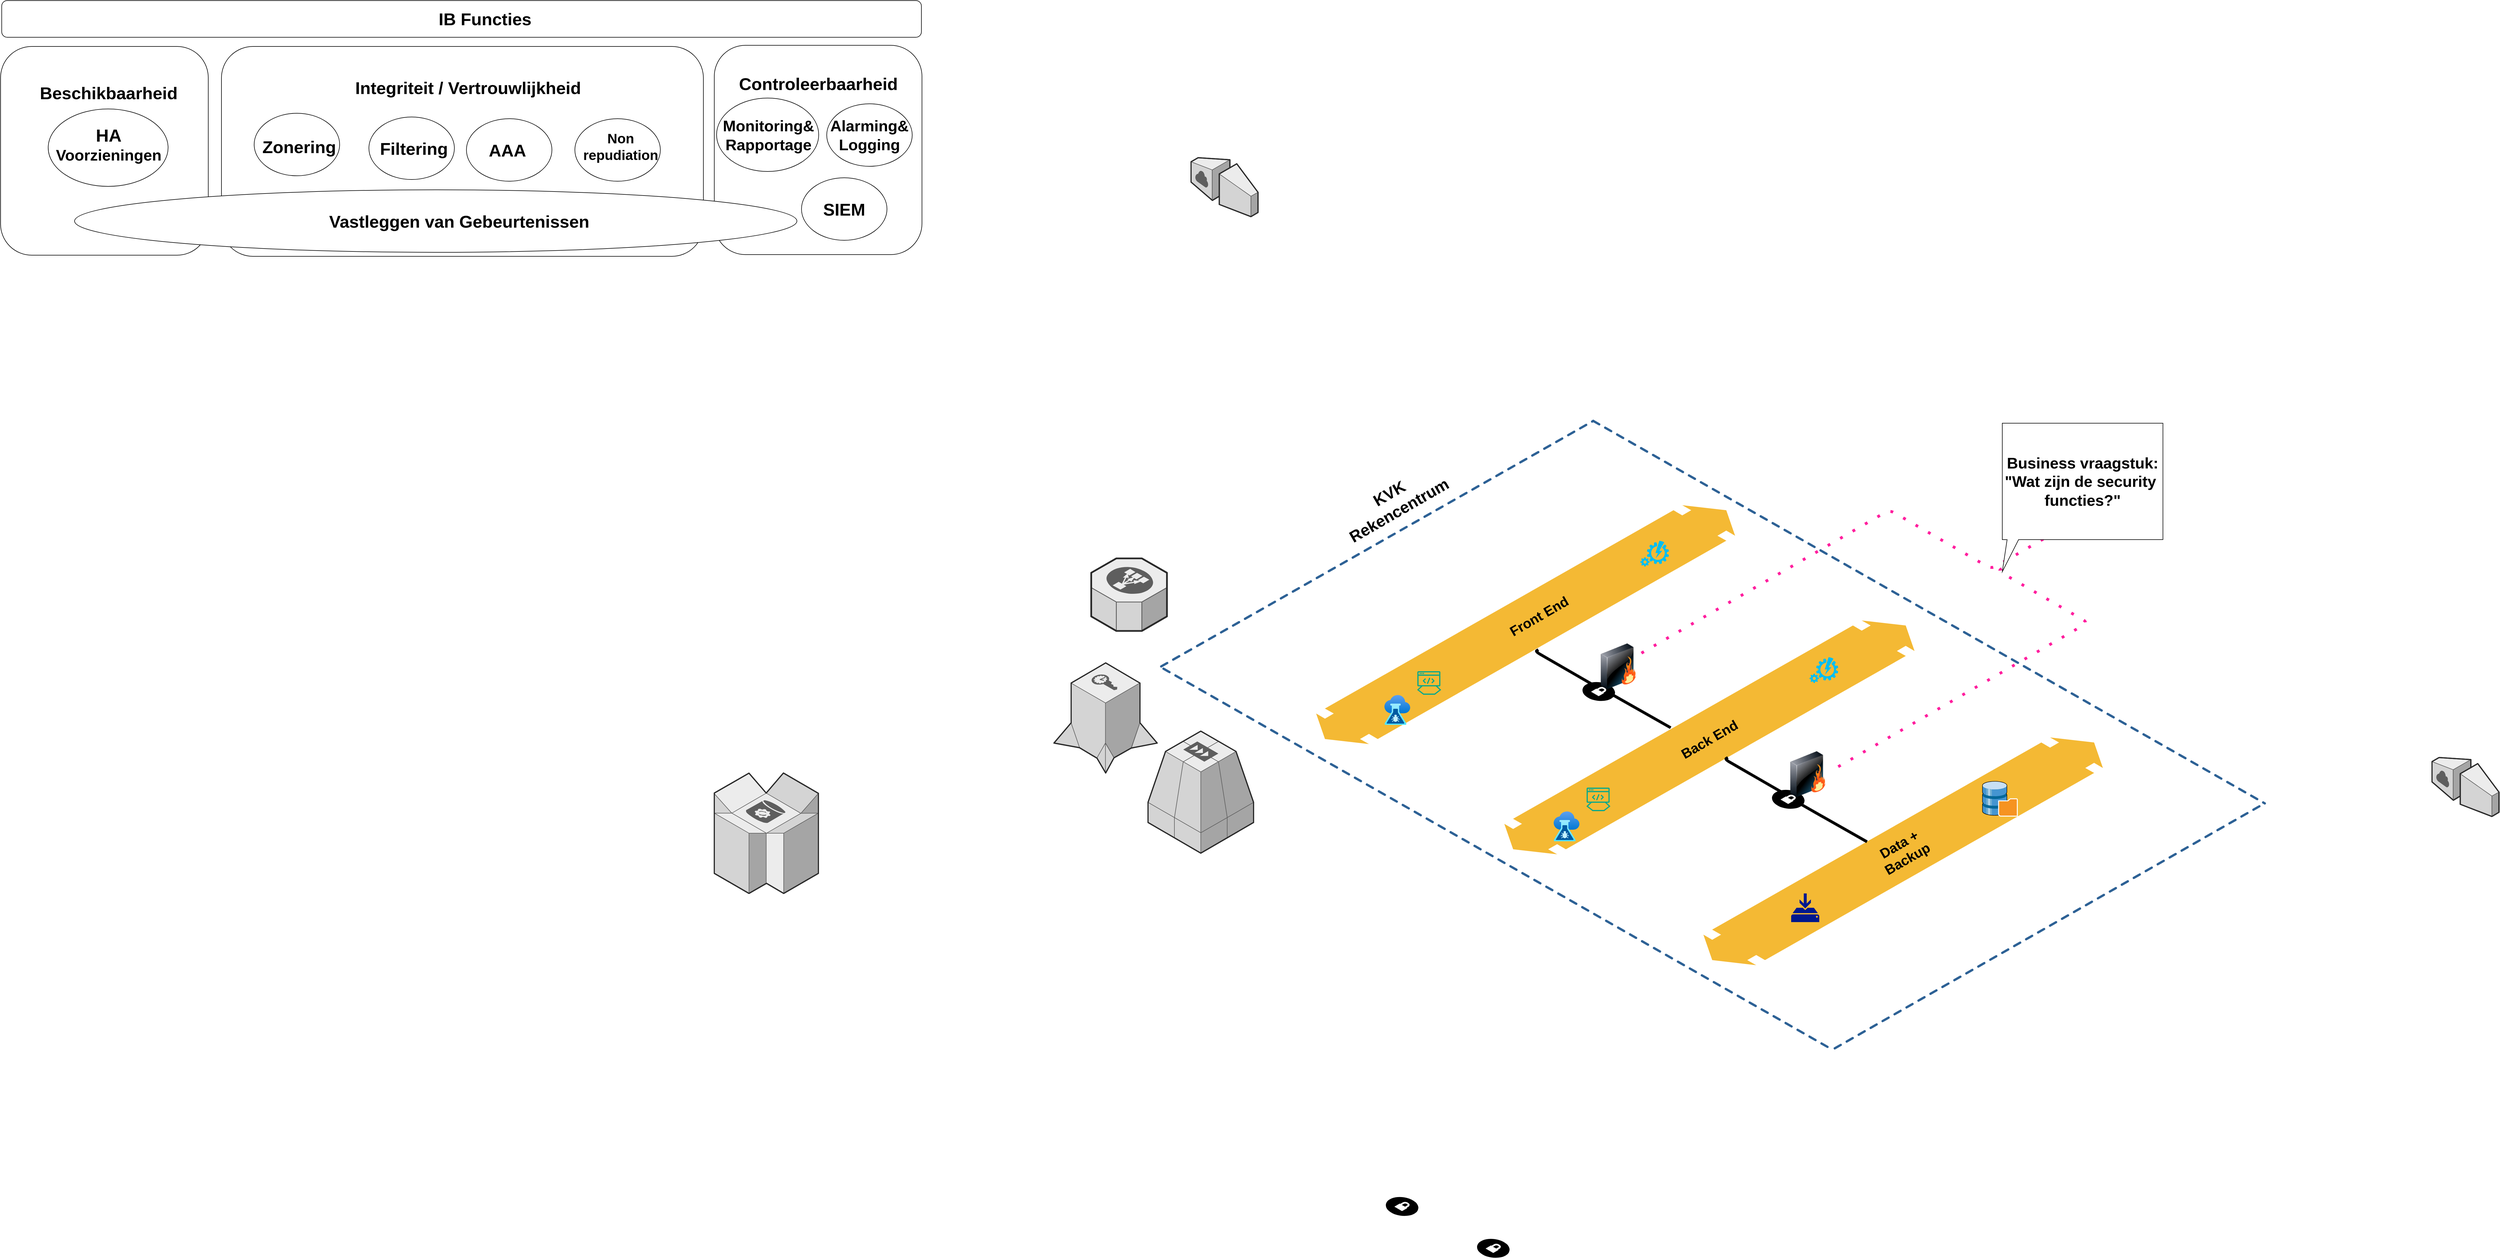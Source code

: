 <mxfile version="22.0.8" type="github">
  <diagram name="Page-1" id="aaaa8250-4180-3840-79b5-4cada1eebb92">
    <mxGraphModel dx="4963" dy="2006" grid="0" gridSize="10" guides="1" tooltips="1" connect="1" arrows="1" fold="1" page="0" pageScale="1" pageWidth="850" pageHeight="1100" background="none" math="0" shadow="0">
      <root>
        <mxCell id="0" />
        <mxCell id="1" parent="0" />
        <mxCell id="d5ac148becb70bc-7" value="" style="verticalLabelPosition=bottom;html=1;verticalAlign=top;strokeWidth=1;dashed=0;shape=mxgraph.aws3d.flatDoubleEdge;fillColor=#A62495;aspect=fixed;rounded=1;shadow=0;comic=0;fontFamily=Verdana;fontSize=12;flipV=1;strokeColor=#9673a6;" parent="1" vertex="1">
          <mxGeometry x="1032" y="1116" width="696.38" height="397.08" as="geometry" />
        </mxCell>
        <mxCell id="1a8abee3a6cfdf20-38" value="" style="verticalLabelPosition=bottom;html=1;verticalAlign=top;strokeWidth=1;dashed=0;shape=mxgraph.aws3d.flatDoubleEdge;fillColor=#d5e8d4;aspect=fixed;rounded=1;shadow=0;comic=0;fontFamily=Verdana;fontSize=12;flipV=1;strokeColor=#82b366;" parent="1" vertex="1">
          <mxGeometry x="685" y="912" width="715.06" height="407.79" as="geometry" />
        </mxCell>
        <mxCell id="1a8abee3a6cfdf20-28" value="" style="verticalLabelPosition=bottom;html=1;verticalAlign=top;strokeWidth=1;dashed=0;shape=mxgraph.aws3d.flatDoubleEdge;fillColor=#A62495;aspect=fixed;rounded=1;shadow=0;comic=0;fontFamily=Verdana;fontSize=12;flipV=1;" parent="1" vertex="1">
          <mxGeometry x="357" y="711" width="730.29" height="416.49" as="geometry" />
        </mxCell>
        <mxCell id="1a8abee3a6cfdf20-3" value="" style="edgeStyle=isometricEdgeStyle;endArrow=none;html=1;labelBackgroundColor=none;strokeWidth=5;fontFamily=Verdana;fontSize=12" parent="1" source="1a8abee3a6cfdf20-1" edge="1">
          <mxGeometry width="50" height="100" relative="1" as="geometry">
            <mxPoint x="975" y="1099" as="sourcePoint" />
            <mxPoint x="744.37" y="963" as="targetPoint" />
            <Array as="points" />
          </mxGeometry>
        </mxCell>
        <mxCell id="1a8abee3a6cfdf20-4" value="" style="verticalLabelPosition=bottom;html=1;verticalAlign=top;strokeWidth=1;dashed=0;shape=mxgraph.aws3d.dynamoDb;fillColor=#ECECEC;strokeColor=#5E5E5E;aspect=fixed;rounded=1;shadow=0;comic=0;fontSize=12" parent="1" vertex="1">
          <mxGeometry x="-692" y="1178" width="181.5" height="210" as="geometry" />
        </mxCell>
        <mxCell id="1a8abee3a6cfdf20-5" value="" style="edgeStyle=isometricEdgeStyle;endArrow=none;html=1;labelBackgroundColor=none;strokeColor=#FF1F9E;strokeWidth=5;fontFamily=Verdana;fontSize=12;dashed=1;dashPattern=1 4;entryX=0;entryY=0;entryDx=104.37;entryDy=183;entryPerimeter=0;" parent="1" source="I04fydQBAytHWi5Aiypt-9" target="I04fydQBAytHWi5Aiypt-27" edge="1">
          <mxGeometry width="50" height="100" relative="1" as="geometry">
            <mxPoint x="1383" y="703.06" as="sourcePoint" />
            <mxPoint x="1649" y="764" as="targetPoint" />
            <Array as="points">
              <mxPoint x="1420" y="756" />
            </Array>
          </mxGeometry>
        </mxCell>
        <mxCell id="1a8abee3a6cfdf20-9" value="" style="verticalLabelPosition=bottom;html=1;verticalAlign=top;strokeWidth=1;dashed=0;shape=mxgraph.aws3d.internetGateway;fillColor=#ECECEC;strokeColor=#5E5E5E;aspect=fixed;rounded=1;shadow=0;comic=0;fontSize=12;flipH=1;flipV=0;" parent="1" vertex="1">
          <mxGeometry x="139" y="105" width="116.7" height="102.8" as="geometry" />
        </mxCell>
        <mxCell id="1a8abee3a6cfdf20-11" value="" style="verticalLabelPosition=bottom;html=1;verticalAlign=top;strokeWidth=1;dashed=0;shape=mxgraph.aws3d.internetGateway;fillColor=#ECECEC;strokeColor=#5E5E5E;aspect=fixed;rounded=1;shadow=0;comic=0;fontSize=12;flipH=1;flipV=0;" parent="1" vertex="1">
          <mxGeometry x="2302" y="1151" width="116.7" height="102.8" as="geometry" />
        </mxCell>
        <mxCell id="d5ac148becb70bc-8" value="" style="verticalLabelPosition=bottom;html=1;verticalAlign=top;strokeWidth=1;dashed=0;shape=mxgraph.aws3d.dashedArrowlessEdge;aspect=fixed;rounded=1;shadow=0;comic=0;fontFamily=Verdana;fontSize=12" parent="1" vertex="1">
          <mxGeometry x="840" y="564" width="1170.52" height="667" as="geometry" />
        </mxCell>
        <mxCell id="d5ac148becb70bc-9" value="" style="verticalLabelPosition=bottom;html=1;verticalAlign=top;strokeWidth=1;dashed=0;shape=mxgraph.aws3d.dashedArrowlessEdge;aspect=fixed;rounded=1;shadow=0;comic=0;fontFamily=Verdana;fontSize=12" parent="1" vertex="1">
          <mxGeometry x="91" y="996.11" width="1163.31" height="662.89" as="geometry" />
        </mxCell>
        <mxCell id="d5ac148becb70bc-10" value="" style="verticalLabelPosition=bottom;html=1;verticalAlign=top;strokeWidth=1;dashed=0;shape=mxgraph.aws3d.dashedArrowlessEdge;fillColor=#000000;aspect=fixed;rounded=1;shadow=0;comic=0;fontFamily=Verdana;fontSize=12;fontColor=#000000;flipV=1;" parent="1" vertex="1">
          <mxGeometry x="87" y="564" width="753" height="428.12" as="geometry" />
        </mxCell>
        <mxCell id="d5ac148becb70bc-12" value="" style="verticalLabelPosition=bottom;html=1;verticalAlign=top;strokeWidth=1;dashed=0;shape=mxgraph.aws3d.dashedArrowlessEdge;aspect=fixed;rounded=1;shadow=0;comic=0;fontFamily=Verdana;fontSize=12;flipV=1;" parent="1" vertex="1">
          <mxGeometry x="1261" y="1232" width="747.23" height="426.13" as="geometry" />
        </mxCell>
        <mxCell id="1a8abee3a6cfdf20-2" value="" style="verticalLabelPosition=bottom;html=1;verticalAlign=top;strokeWidth=1;dashed=0;shape=mxgraph.aws3d.secureConnection;fillColor=#000000;strokeColor=#ffffff;aspect=fixed;rounded=1;shadow=0;comic=0;fontSize=12" parent="1" vertex="1">
          <mxGeometry x="478.24" y="1917" width="57.0" height="34" as="geometry" />
        </mxCell>
        <mxCell id="d5ac148becb70bc-14" value="" style="edgeStyle=isometricEdgeStyle;endArrow=none;html=1;labelBackgroundColor=none;strokeWidth=5;fontFamily=Verdana;fontSize=12;dashed=1;dashPattern=1 4;strokeColor=#FF1F9E;" parent="1" edge="1">
          <mxGeometry width="50" height="100" relative="1" as="geometry">
            <mxPoint x="1267" y="1167.02" as="sourcePoint" />
            <mxPoint x="1555" y="820" as="targetPoint" />
            <Array as="points">
              <mxPoint x="1644" y="882" />
            </Array>
          </mxGeometry>
        </mxCell>
        <mxCell id="d5ac148becb70bc-16" value="" style="verticalLabelPosition=bottom;html=1;verticalAlign=top;strokeWidth=1;dashed=0;shape=mxgraph.aws3d.secureConnection;fillColor=#000000;strokeColor=#ffffff;aspect=fixed;rounded=1;shadow=0;comic=0;fontSize=12" parent="1" vertex="1">
          <mxGeometry x="637.24" y="1990" width="57.0" height="34" as="geometry" />
        </mxCell>
        <mxCell id="I04fydQBAytHWi5Aiypt-1" value="&lt;b&gt;&lt;font style=&quot;font-size: 24px;&quot;&gt;Data + Backup&lt;/font&gt;&lt;/b&gt;" style="text;strokeColor=none;align=center;fillColor=none;html=1;verticalAlign=middle;whiteSpace=wrap;rounded=0;rotation=-30;" parent="1" vertex="1">
          <mxGeometry x="1298.19" y="1299.54" width="164" height="30" as="geometry" />
        </mxCell>
        <mxCell id="I04fydQBAytHWi5Aiypt-2" value="&lt;b&gt;&lt;font style=&quot;font-size: 28px;&quot;&gt;KVK Rekencentrum&lt;/font&gt;&lt;/b&gt;" style="text;strokeColor=none;align=center;fillColor=none;html=1;verticalAlign=middle;whiteSpace=wrap;rounded=0;rotation=-30;" parent="1" vertex="1">
          <mxGeometry x="411" y="690" width="164" height="30" as="geometry" />
        </mxCell>
        <mxCell id="I04fydQBAytHWi5Aiypt-3" value="&lt;b&gt;&lt;font style=&quot;font-size: 24px;&quot;&gt;Back End&lt;/font&gt;&lt;/b&gt;" style="text;strokeColor=none;align=center;fillColor=none;html=1;verticalAlign=middle;whiteSpace=wrap;rounded=0;rotation=-30;" parent="1" vertex="1">
          <mxGeometry x="960.53" y="1105" width="164" height="30" as="geometry" />
        </mxCell>
        <mxCell id="I04fydQBAytHWi5Aiypt-4" value="" style="verticalLabelPosition=bottom;html=1;verticalAlign=top;strokeWidth=1;align=center;outlineConnect=0;dashed=0;outlineConnect=0;shape=mxgraph.aws3d.securityTokenService;fillColor=#ECECEC;strokeColor=#5E5E5E;aspect=fixed;" parent="1" vertex="1">
          <mxGeometry x="-100" y="986" width="180" height="192" as="geometry" />
        </mxCell>
        <mxCell id="I04fydQBAytHWi5Aiypt-5" value="" style="verticalLabelPosition=bottom;html=1;verticalAlign=top;strokeWidth=1;align=center;outlineConnect=0;dashed=0;outlineConnect=0;shape=mxgraph.aws3d.elasticLoadBalancing;fillColor=#ECECEC;strokeColor=#5E5E5E;aspect=fixed;" parent="1" vertex="1">
          <mxGeometry x="-35" y="803.75" width="132" height="126.5" as="geometry" />
        </mxCell>
        <mxCell id="I04fydQBAytHWi5Aiypt-6" value="" style="edgeStyle=isometricEdgeStyle;endArrow=none;html=1;labelBackgroundColor=none;strokeWidth=5;fontFamily=Verdana;fontSize=12" parent="1" target="1a8abee3a6cfdf20-1" edge="1">
          <mxGeometry width="50" height="100" relative="1" as="geometry">
            <mxPoint x="975" y="1099" as="sourcePoint" />
            <mxPoint x="744.37" y="963" as="targetPoint" />
            <Array as="points">
              <mxPoint x="876.19" y="1043" />
            </Array>
          </mxGeometry>
        </mxCell>
        <mxCell id="1a8abee3a6cfdf20-1" value="" style="verticalLabelPosition=bottom;html=1;verticalAlign=top;strokeWidth=1;dashed=0;shape=mxgraph.aws3d.secureConnection;fillColor=#000000;strokeColor=#ffffff;aspect=fixed;rounded=1;shadow=0;comic=0;fontSize=12" parent="1" vertex="1">
          <mxGeometry x="821" y="1019" width="57.0" height="34" as="geometry" />
        </mxCell>
        <mxCell id="I04fydQBAytHWi5Aiypt-9" value="" style="image;html=1;image=img/lib/clip_art/networking/Firewall_128x128.png;rotation=0;" parent="1" vertex="1">
          <mxGeometry x="844" y="952" width="80" height="80" as="geometry" />
        </mxCell>
        <mxCell id="I04fydQBAytHWi5Aiypt-10" value="" style="edgeStyle=isometricEdgeStyle;endArrow=none;html=1;labelBackgroundColor=none;strokeWidth=5;fontFamily=Verdana;fontSize=12" parent="1" source="I04fydQBAytHWi5Aiypt-11" edge="1">
          <mxGeometry width="50" height="100" relative="1" as="geometry">
            <mxPoint x="1305.31" y="1287" as="sourcePoint" />
            <mxPoint x="1074.68" y="1151" as="targetPoint" />
            <Array as="points" />
          </mxGeometry>
        </mxCell>
        <mxCell id="I04fydQBAytHWi5Aiypt-11" value="" style="verticalLabelPosition=bottom;html=1;verticalAlign=top;strokeWidth=1;dashed=0;shape=mxgraph.aws3d.secureConnection;fillColor=#000000;strokeColor=#ffffff;aspect=fixed;rounded=1;shadow=0;comic=0;fontSize=12" parent="1" vertex="1">
          <mxGeometry x="1151.31" y="1207" width="57.0" height="34" as="geometry" />
        </mxCell>
        <mxCell id="I04fydQBAytHWi5Aiypt-12" value="" style="image;html=1;image=img/lib/clip_art/networking/Firewall_128x128.png;rotation=0;" parent="1" vertex="1">
          <mxGeometry x="1174.31" y="1140" width="80" height="80" as="geometry" />
        </mxCell>
        <mxCell id="I04fydQBAytHWi5Aiypt-13" value="" style="edgeStyle=isometricEdgeStyle;endArrow=none;html=1;labelBackgroundColor=none;strokeWidth=5;fontFamily=Verdana;fontSize=12" parent="1" edge="1">
          <mxGeometry width="50" height="100" relative="1" as="geometry">
            <mxPoint x="1317.19" y="1297.89" as="sourcePoint" />
            <mxPoint x="1206" y="1227" as="targetPoint" />
            <Array as="points">
              <mxPoint x="1218.38" y="1241.89" />
            </Array>
          </mxGeometry>
        </mxCell>
        <mxCell id="I04fydQBAytHWi5Aiypt-14" value="" style="shape=image;html=1;verticalAlign=top;verticalLabelPosition=bottom;labelBackgroundColor=#ffffff;imageAspect=0;aspect=fixed;image=https://cdn1.iconfinder.com/data/icons/unicons-line-vol-3/24/file-question-128.png" parent="1" vertex="1">
          <mxGeometry x="105" y="737" width="128" height="128" as="geometry" />
        </mxCell>
        <mxCell id="I04fydQBAytHWi5Aiypt-15" value="" style="image;aspect=fixed;html=1;points=[];align=center;fontSize=12;image=img/lib/azure2/devops/CloudTest.svg;" parent="1" vertex="1">
          <mxGeometry x="476" y="1042" width="44.96" height="52" as="geometry" />
        </mxCell>
        <mxCell id="I04fydQBAytHWi5Aiypt-16" value="" style="verticalLabelPosition=bottom;html=1;verticalAlign=top;align=center;strokeColor=none;fillColor=#00BEF2;shape=mxgraph.azure.automation;pointerEvents=1;" parent="1" vertex="1">
          <mxGeometry x="922" y="773" width="50" height="45" as="geometry" />
        </mxCell>
        <mxCell id="I04fydQBAytHWi5Aiypt-17" value="" style="shape=image;html=1;verticalAlign=top;verticalLabelPosition=bottom;labelBackgroundColor=#ffffff;imageAspect=0;aspect=fixed;image=https://cdn4.iconfinder.com/data/icons/essentials-74/24/040_-_Tick-128.png" parent="1" vertex="1">
          <mxGeometry x="587" y="971.55" width="40.89" height="40.89" as="geometry" />
        </mxCell>
        <mxCell id="I04fydQBAytHWi5Aiypt-18" value="" style="sketch=0;outlineConnect=0;fontColor=#232F3E;gradientColor=none;fillColor=#01A88D;strokeColor=none;dashed=0;verticalLabelPosition=bottom;verticalAlign=top;align=center;html=1;fontSize=12;fontStyle=0;aspect=fixed;shape=mxgraph.aws4.mainframe_modernization_developer;" parent="1" vertex="1">
          <mxGeometry x="533" y="1000" width="42" height="42" as="geometry" />
        </mxCell>
        <mxCell id="I04fydQBAytHWi5Aiypt-19" value="" style="sketch=0;aspect=fixed;pointerEvents=1;shadow=0;dashed=0;html=1;strokeColor=none;labelPosition=center;verticalLabelPosition=bottom;verticalAlign=top;align=center;fillColor=#00188D;shape=mxgraph.mscae.enterprise.backup_local" parent="1" vertex="1">
          <mxGeometry x="1185" y="1388" width="49" height="50" as="geometry" />
        </mxCell>
        <mxCell id="I04fydQBAytHWi5Aiypt-20" value="" style="shadow=0;dashed=0;html=1;labelPosition=center;verticalLabelPosition=bottom;verticalAlign=top;align=center;outlineConnect=0;shape=mxgraph.veeam.3d.backup_repository;" parent="1" vertex="1">
          <mxGeometry x="1518" y="1192" width="62" height="62" as="geometry" />
        </mxCell>
        <mxCell id="I04fydQBAytHWi5Aiypt-21" value="" style="image;aspect=fixed;html=1;points=[];align=center;fontSize=12;image=img/lib/azure2/devops/CloudTest.svg;" parent="1" vertex="1">
          <mxGeometry x="771" y="1245" width="44.96" height="52" as="geometry" />
        </mxCell>
        <mxCell id="I04fydQBAytHWi5Aiypt-22" value="" style="sketch=0;outlineConnect=0;fontColor=#232F3E;gradientColor=none;fillColor=#01A88D;strokeColor=none;dashed=0;verticalLabelPosition=bottom;verticalAlign=top;align=center;html=1;fontSize=12;fontStyle=0;aspect=fixed;shape=mxgraph.aws4.mainframe_modernization_developer;" parent="1" vertex="1">
          <mxGeometry x="828" y="1203" width="42" height="42" as="geometry" />
        </mxCell>
        <mxCell id="I04fydQBAytHWi5Aiypt-23" value="" style="shape=image;html=1;verticalAlign=top;verticalLabelPosition=bottom;labelBackgroundColor=#ffffff;imageAspect=0;aspect=fixed;image=https://cdn4.iconfinder.com/data/icons/essentials-74/24/040_-_Tick-128.png" parent="1" vertex="1">
          <mxGeometry x="882" y="1174.55" width="40.89" height="40.89" as="geometry" />
        </mxCell>
        <mxCell id="I04fydQBAytHWi5Aiypt-24" value="" style="verticalLabelPosition=bottom;html=1;verticalAlign=top;align=center;strokeColor=none;fillColor=#00BEF2;shape=mxgraph.azure.automation;pointerEvents=1;" parent="1" vertex="1">
          <mxGeometry x="1217" y="976" width="50" height="45" as="geometry" />
        </mxCell>
        <mxCell id="I04fydQBAytHWi5Aiypt-25" value="&lt;b&gt;&lt;font style=&quot;font-size: 24px;&quot;&gt;Front End&lt;/font&gt;&lt;/b&gt;" style="text;strokeColor=none;align=center;fillColor=none;html=1;verticalAlign=middle;whiteSpace=wrap;rounded=0;rotation=-30;" parent="1" vertex="1">
          <mxGeometry x="664" y="890" width="164" height="30" as="geometry" />
        </mxCell>
        <mxCell id="I04fydQBAytHWi5Aiypt-26" value="" style="verticalLabelPosition=bottom;html=1;verticalAlign=top;strokeWidth=1;align=center;outlineConnect=0;dashed=0;outlineConnect=0;shape=mxgraph.aws3d.sqs;fillColor=#ECECEC;strokeColor=#5E5E5E;aspect=fixed;" parent="1" vertex="1">
          <mxGeometry x="64" y="1105" width="184" height="212.75" as="geometry" />
        </mxCell>
        <mxCell id="I04fydQBAytHWi5Aiypt-27" value="&lt;font style=&quot;font-size: 27px;&quot;&gt;&lt;b style=&quot;font-size: 27px;&quot;&gt;Business vraagstuk:&lt;br style=&quot;font-size: 27px;&quot;&gt;&quot;Wat zijn de security&amp;nbsp; functies?&quot;&lt;/b&gt;&lt;br style=&quot;font-size: 27px;&quot;&gt;&lt;/font&gt;" style="shape=callout;whiteSpace=wrap;html=1;perimeter=calloutPerimeter;position2=0;fontSize=27;size=56;position=0.03;" parent="1" vertex="1">
          <mxGeometry x="1553" y="568" width="280" height="259" as="geometry" />
        </mxCell>
        <mxCell id="_FymvahWyx7S4mhsMVnn-1" value="" style="rounded=1;whiteSpace=wrap;html=1;" vertex="1" parent="1">
          <mxGeometry x="-1934" y="-169" width="1603" height="64" as="geometry" />
        </mxCell>
        <mxCell id="_FymvahWyx7S4mhsMVnn-2" value="" style="rounded=1;whiteSpace=wrap;html=1;" vertex="1" parent="1">
          <mxGeometry x="-1936" y="-89" width="362" height="364" as="geometry" />
        </mxCell>
        <mxCell id="_FymvahWyx7S4mhsMVnn-3" value="" style="rounded=1;whiteSpace=wrap;html=1;" vertex="1" parent="1">
          <mxGeometry x="-1551" y="-89" width="840" height="366" as="geometry" />
        </mxCell>
        <mxCell id="_FymvahWyx7S4mhsMVnn-4" value="" style="rounded=1;whiteSpace=wrap;html=1;" vertex="1" parent="1">
          <mxGeometry x="-692" y="-91" width="362" height="365" as="geometry" />
        </mxCell>
        <mxCell id="_FymvahWyx7S4mhsMVnn-5" value="&lt;font style=&quot;font-size: 30px;&quot;&gt;&lt;b&gt;IB Functies&lt;/b&gt;&lt;br&gt;&lt;/font&gt;" style="text;strokeColor=none;align=center;fillColor=none;html=1;verticalAlign=middle;whiteSpace=wrap;rounded=0;" vertex="1" parent="1">
          <mxGeometry x="-1187" y="-152" width="191" height="30" as="geometry" />
        </mxCell>
        <mxCell id="_FymvahWyx7S4mhsMVnn-6" value="&lt;font style=&quot;font-size: 30px;&quot;&gt;&lt;b&gt;Integriteit / Vertrouwlijkheid&lt;br&gt;&lt;/b&gt;&lt;/font&gt;" style="text;strokeColor=none;align=center;fillColor=none;html=1;verticalAlign=middle;whiteSpace=wrap;rounded=0;strokeWidth=33;" vertex="1" parent="1">
          <mxGeometry x="-1337" y="-32" width="432" height="30" as="geometry" />
        </mxCell>
        <mxCell id="_FymvahWyx7S4mhsMVnn-7" value="&lt;font style=&quot;font-size: 30px;&quot;&gt;&lt;b&gt;Beschikbaarheid&lt;br&gt;&lt;/b&gt;&lt;/font&gt;" style="text;strokeColor=none;align=center;fillColor=none;html=1;verticalAlign=middle;whiteSpace=wrap;rounded=0;" vertex="1" parent="1">
          <mxGeometry x="-1843" y="-23" width="191" height="30" as="geometry" />
        </mxCell>
        <mxCell id="_FymvahWyx7S4mhsMVnn-8" value="&lt;font style=&quot;font-size: 30px;&quot;&gt;&lt;b&gt;Controleerbaarheid&lt;br&gt;&lt;/b&gt;&lt;/font&gt;" style="text;strokeColor=none;align=center;fillColor=none;html=1;verticalAlign=middle;whiteSpace=wrap;rounded=0;strokeWidth=33;" vertex="1" parent="1">
          <mxGeometry x="-660.5" y="-39" width="299" height="30" as="geometry" />
        </mxCell>
        <mxCell id="_FymvahWyx7S4mhsMVnn-10" value="" style="ellipse;whiteSpace=wrap;html=1;" vertex="1" parent="1">
          <mxGeometry x="-1853" y="20" width="209" height="135" as="geometry" />
        </mxCell>
        <mxCell id="_FymvahWyx7S4mhsMVnn-11" value="" style="ellipse;whiteSpace=wrap;html=1;" vertex="1" parent="1">
          <mxGeometry x="-1294" y="34" width="149" height="109" as="geometry" />
        </mxCell>
        <mxCell id="_FymvahWyx7S4mhsMVnn-12" value="" style="ellipse;whiteSpace=wrap;html=1;" vertex="1" parent="1">
          <mxGeometry x="-1124" y="37" width="149" height="109" as="geometry" />
        </mxCell>
        <mxCell id="_FymvahWyx7S4mhsMVnn-13" value="" style="ellipse;whiteSpace=wrap;html=1;" vertex="1" parent="1">
          <mxGeometry x="-935" y="37" width="149" height="109" as="geometry" />
        </mxCell>
        <mxCell id="_FymvahWyx7S4mhsMVnn-16" value="&lt;font style=&quot;font-size: 30px;&quot;&gt;&lt;b&gt;Filtering&lt;/b&gt;&lt;/font&gt;" style="text;strokeColor=none;align=center;fillColor=none;html=1;verticalAlign=middle;whiteSpace=wrap;rounded=0;" vertex="1" parent="1">
          <mxGeometry x="-1311" y="73.5" width="191" height="30" as="geometry" />
        </mxCell>
        <mxCell id="_FymvahWyx7S4mhsMVnn-17" value="&lt;font size=&quot;1&quot;&gt;&lt;b style=&quot;font-size: 30px;&quot;&gt;AAA&lt;/b&gt;&lt;/font&gt;" style="text;strokeColor=none;align=center;fillColor=none;html=1;verticalAlign=middle;whiteSpace=wrap;rounded=0;" vertex="1" parent="1">
          <mxGeometry x="-1148" y="77" width="191" height="30" as="geometry" />
        </mxCell>
        <mxCell id="_FymvahWyx7S4mhsMVnn-18" value="&lt;font size=&quot;1&quot;&gt;&lt;b style=&quot;font-size: 31px;&quot;&gt;HA&lt;/b&gt;&lt;/font&gt; &lt;font style=&quot;font-size: 27px;&quot;&gt;&lt;b&gt;Voorzieningen&lt;/b&gt;&lt;br&gt;&lt;/font&gt;" style="text;strokeColor=none;align=center;fillColor=none;html=1;verticalAlign=middle;whiteSpace=wrap;rounded=0;" vertex="1" parent="1">
          <mxGeometry x="-1843" y="67" width="191" height="30" as="geometry" />
        </mxCell>
        <mxCell id="_FymvahWyx7S4mhsMVnn-19" value="" style="ellipse;whiteSpace=wrap;html=1;" vertex="1" parent="1">
          <mxGeometry x="-1494" y="27.5" width="149" height="109" as="geometry" />
        </mxCell>
        <mxCell id="_FymvahWyx7S4mhsMVnn-14" value="&lt;font style=&quot;font-size: 30px;&quot;&gt;&lt;b&gt;Zonering&lt;br&gt;&lt;/b&gt;&lt;/font&gt;" style="text;strokeColor=none;align=center;fillColor=none;html=1;verticalAlign=middle;whiteSpace=wrap;rounded=0;" vertex="1" parent="1">
          <mxGeometry x="-1511" y="71" width="191" height="30" as="geometry" />
        </mxCell>
        <mxCell id="_FymvahWyx7S4mhsMVnn-20" value="" style="ellipse;whiteSpace=wrap;html=1;" vertex="1" parent="1">
          <mxGeometry x="-1807" y="161" width="1259" height="109" as="geometry" />
        </mxCell>
        <mxCell id="_FymvahWyx7S4mhsMVnn-21" value="&lt;font size=&quot;1&quot;&gt;&lt;b style=&quot;font-size: 30px;&quot;&gt;Vastleggen van Gebeurtenissen&lt;br&gt;&lt;/b&gt;&lt;/font&gt;" style="text;strokeColor=none;align=center;fillColor=none;html=1;verticalAlign=middle;whiteSpace=wrap;rounded=0;" vertex="1" parent="1">
          <mxGeometry x="-1382" y="200.5" width="491" height="30" as="geometry" />
        </mxCell>
        <mxCell id="_FymvahWyx7S4mhsMVnn-22" value="" style="ellipse;whiteSpace=wrap;html=1;" vertex="1" parent="1">
          <mxGeometry x="-688" y="1" width="178" height="128" as="geometry" />
        </mxCell>
        <mxCell id="_FymvahWyx7S4mhsMVnn-23" value="" style="ellipse;whiteSpace=wrap;html=1;" vertex="1" parent="1">
          <mxGeometry x="-496" y="11" width="149" height="109" as="geometry" />
        </mxCell>
        <mxCell id="_FymvahWyx7S4mhsMVnn-24" value="&lt;font style=&quot;font-size: 30px;&quot;&gt;&lt;b&gt;SIEM&lt;/b&gt;&lt;/font&gt;" style="ellipse;whiteSpace=wrap;html=1;" vertex="1" parent="1">
          <mxGeometry x="-540" y="140" width="149" height="109" as="geometry" />
        </mxCell>
        <mxCell id="_FymvahWyx7S4mhsMVnn-25" value="&lt;div style=&quot;font-size: 27px;&quot;&gt;&lt;font style=&quot;font-size: 27px;&quot;&gt;&lt;b&gt;Monitoring&amp;amp;&lt;/b&gt;&lt;/font&gt;&lt;/div&gt;&lt;div style=&quot;font-size: 27px;&quot;&gt;&lt;font style=&quot;font-size: 27px;&quot;&gt;&lt;b&gt;Rapportage&lt;br&gt;&lt;/b&gt;&lt;/font&gt;&lt;/div&gt;" style="text;strokeColor=none;align=center;fillColor=none;html=1;verticalAlign=middle;whiteSpace=wrap;rounded=0;" vertex="1" parent="1">
          <mxGeometry x="-693" y="50.5" width="191" height="30" as="geometry" />
        </mxCell>
        <mxCell id="_FymvahWyx7S4mhsMVnn-26" value="&lt;div&gt;&lt;font size=&quot;1&quot;&gt;&lt;b style=&quot;font-size: 27px;&quot;&gt;Alarming&amp;amp;&lt;/b&gt;&lt;/font&gt;&lt;/div&gt;&lt;div&gt;&lt;font size=&quot;1&quot;&gt;&lt;b style=&quot;font-size: 27px;&quot;&gt;Logging&lt;br&gt;&lt;/b&gt;&lt;/font&gt;&lt;/div&gt;" style="text;strokeColor=none;align=center;fillColor=none;html=1;verticalAlign=middle;whiteSpace=wrap;rounded=0;" vertex="1" parent="1">
          <mxGeometry x="-517" y="50.5" width="191" height="30" as="geometry" />
        </mxCell>
        <mxCell id="_FymvahWyx7S4mhsMVnn-27" value="&lt;font style=&quot;font-size: 24px;&quot;&gt;&lt;b&gt;Non repudiation&lt;/b&gt;&lt;br&gt;&lt;/font&gt;" style="text;strokeColor=none;align=center;fillColor=none;html=1;verticalAlign=middle;whiteSpace=wrap;rounded=0;" vertex="1" parent="1">
          <mxGeometry x="-885" y="71" width="60" height="30" as="geometry" />
        </mxCell>
      </root>
    </mxGraphModel>
  </diagram>
</mxfile>
